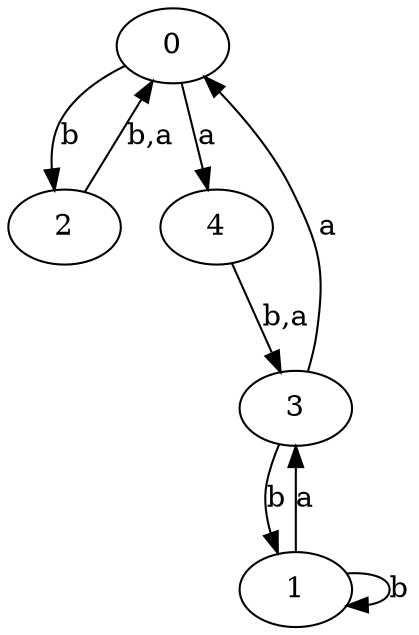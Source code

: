 digraph {
 ranksep=0.5;
 d2tdocpreamble = "\usetikzlibrary{automata}";
 d2tfigpreamble = "\tikzstyle{every state}= [ draw=blue!50,very thick,fill=blue!20]  \tikzstyle{auto}= [fill=white]";
 node [style="state"];
 edge [lblstyle="auto",topath="bend right", len=4  ]
  "0" [label="0",];
  "1" [label="1",style = "state, initial"];
  "2" [label="2",];
  "3" [label="3",];
  "4" [label="4",style = "state, accepting"];
  "0" -> "2" [label="b"];
  "0" -> "4" [label="a"];
  "1" -> "1" [label="b",topath="loop above"];
  "1" -> "3" [label="a"];
  "2" -> "0" [label="b,a"];
  "3" -> "0" [label="a"];
  "3" -> "1" [label="b"];
  "4" -> "3" [label="b,a"];
}